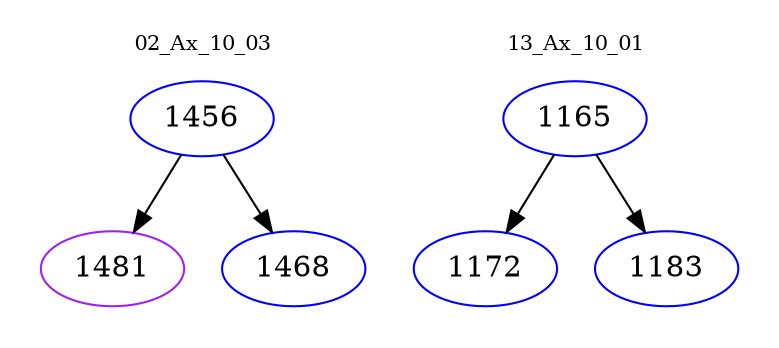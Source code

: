 digraph{
subgraph cluster_0 {
color = white
label = "02_Ax_10_03";
fontsize=10;
T0_1456 [label="1456", color="blue"]
T0_1456 -> T0_1481 [color="black"]
T0_1481 [label="1481", color="purple"]
T0_1456 -> T0_1468 [color="black"]
T0_1468 [label="1468", color="blue"]
}
subgraph cluster_1 {
color = white
label = "13_Ax_10_01";
fontsize=10;
T1_1165 [label="1165", color="blue"]
T1_1165 -> T1_1172 [color="black"]
T1_1172 [label="1172", color="blue"]
T1_1165 -> T1_1183 [color="black"]
T1_1183 [label="1183", color="blue"]
}
}
